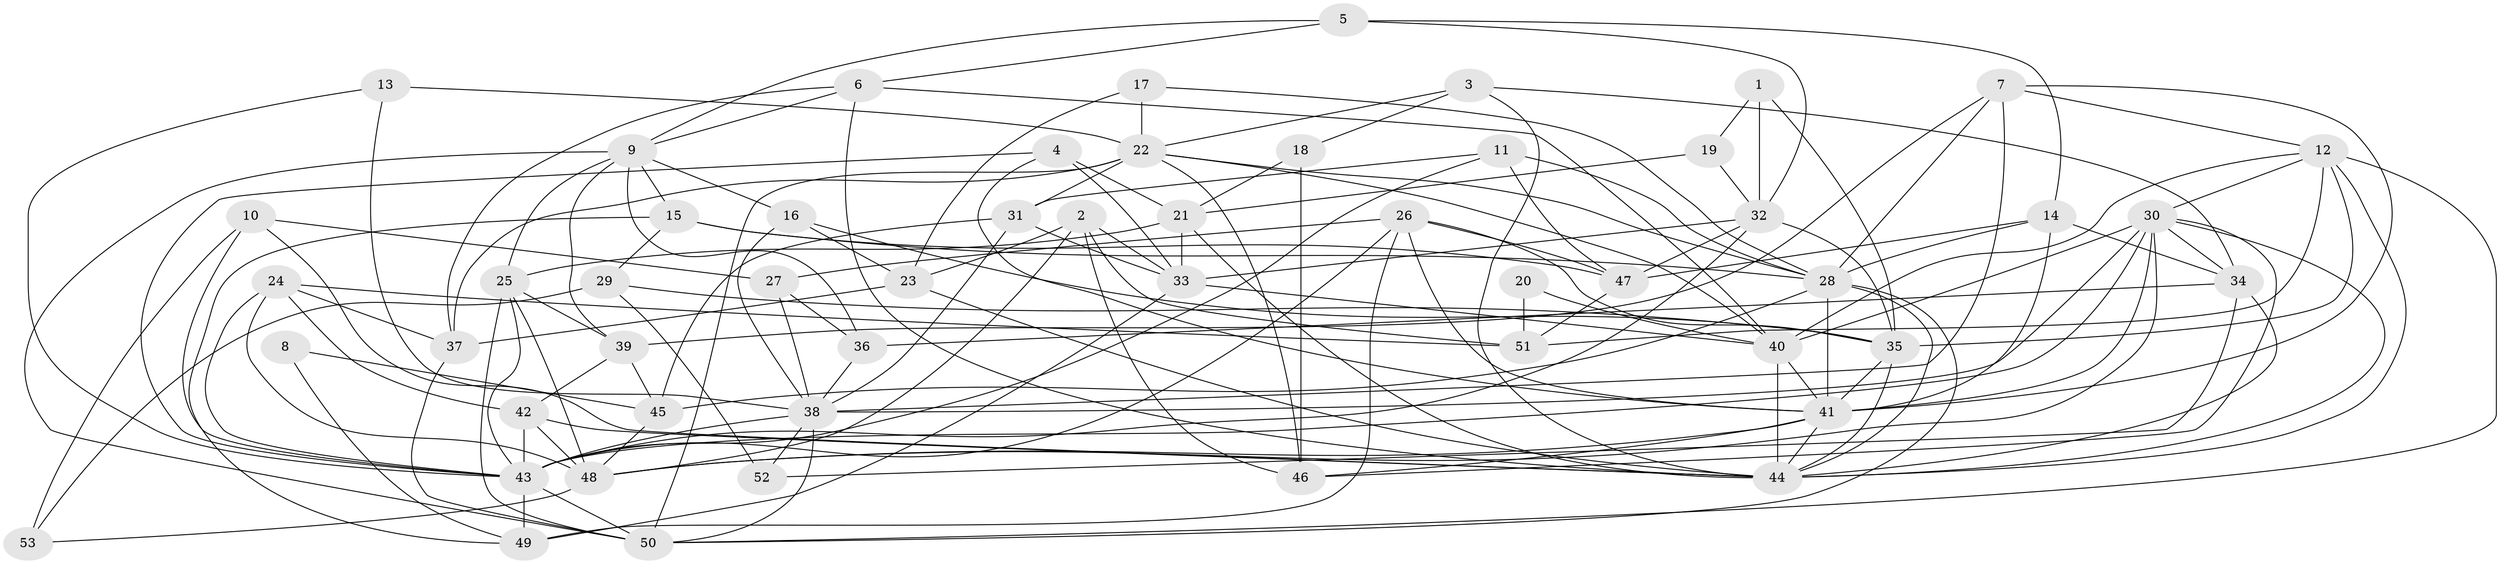 // original degree distribution, {4: 0.29245283018867924, 2: 0.12264150943396226, 3: 0.29245283018867924, 6: 0.10377358490566038, 7: 0.03773584905660377, 5: 0.1320754716981132, 8: 0.009433962264150943, 9: 0.009433962264150943}
// Generated by graph-tools (version 1.1) at 2025/26/03/09/25 03:26:19]
// undirected, 53 vertices, 151 edges
graph export_dot {
graph [start="1"]
  node [color=gray90,style=filled];
  1;
  2;
  3;
  4;
  5;
  6;
  7;
  8;
  9;
  10;
  11;
  12;
  13;
  14;
  15;
  16;
  17;
  18;
  19;
  20;
  21;
  22;
  23;
  24;
  25;
  26;
  27;
  28;
  29;
  30;
  31;
  32;
  33;
  34;
  35;
  36;
  37;
  38;
  39;
  40;
  41;
  42;
  43;
  44;
  45;
  46;
  47;
  48;
  49;
  50;
  51;
  52;
  53;
  1 -- 19 [weight=1.0];
  1 -- 32 [weight=2.0];
  1 -- 35 [weight=1.0];
  2 -- 23 [weight=1.0];
  2 -- 33 [weight=1.0];
  2 -- 46 [weight=1.0];
  2 -- 48 [weight=1.0];
  2 -- 51 [weight=2.0];
  3 -- 18 [weight=1.0];
  3 -- 22 [weight=1.0];
  3 -- 34 [weight=1.0];
  3 -- 44 [weight=1.0];
  4 -- 21 [weight=1.0];
  4 -- 33 [weight=1.0];
  4 -- 41 [weight=1.0];
  4 -- 43 [weight=1.0];
  5 -- 6 [weight=1.0];
  5 -- 9 [weight=1.0];
  5 -- 14 [weight=1.0];
  5 -- 32 [weight=1.0];
  6 -- 9 [weight=1.0];
  6 -- 37 [weight=1.0];
  6 -- 40 [weight=1.0];
  6 -- 44 [weight=1.0];
  7 -- 12 [weight=1.0];
  7 -- 28 [weight=1.0];
  7 -- 38 [weight=1.0];
  7 -- 39 [weight=1.0];
  7 -- 41 [weight=1.0];
  8 -- 45 [weight=1.0];
  8 -- 49 [weight=1.0];
  9 -- 15 [weight=1.0];
  9 -- 16 [weight=1.0];
  9 -- 25 [weight=1.0];
  9 -- 36 [weight=1.0];
  9 -- 39 [weight=1.0];
  9 -- 50 [weight=1.0];
  10 -- 27 [weight=1.0];
  10 -- 43 [weight=1.0];
  10 -- 44 [weight=1.0];
  10 -- 53 [weight=1.0];
  11 -- 28 [weight=1.0];
  11 -- 31 [weight=1.0];
  11 -- 43 [weight=1.0];
  11 -- 47 [weight=2.0];
  12 -- 30 [weight=1.0];
  12 -- 35 [weight=1.0];
  12 -- 40 [weight=1.0];
  12 -- 44 [weight=1.0];
  12 -- 50 [weight=1.0];
  12 -- 51 [weight=1.0];
  13 -- 22 [weight=1.0];
  13 -- 38 [weight=1.0];
  13 -- 43 [weight=1.0];
  14 -- 28 [weight=1.0];
  14 -- 34 [weight=1.0];
  14 -- 41 [weight=1.0];
  14 -- 47 [weight=1.0];
  15 -- 28 [weight=1.0];
  15 -- 29 [weight=1.0];
  15 -- 47 [weight=1.0];
  15 -- 49 [weight=1.0];
  16 -- 23 [weight=1.0];
  16 -- 35 [weight=1.0];
  16 -- 38 [weight=1.0];
  17 -- 22 [weight=1.0];
  17 -- 23 [weight=1.0];
  17 -- 28 [weight=1.0];
  18 -- 21 [weight=1.0];
  18 -- 46 [weight=1.0];
  19 -- 21 [weight=1.0];
  19 -- 32 [weight=1.0];
  20 -- 40 [weight=2.0];
  20 -- 51 [weight=1.0];
  21 -- 25 [weight=1.0];
  21 -- 33 [weight=1.0];
  21 -- 44 [weight=1.0];
  22 -- 28 [weight=1.0];
  22 -- 31 [weight=1.0];
  22 -- 37 [weight=1.0];
  22 -- 40 [weight=1.0];
  22 -- 46 [weight=1.0];
  22 -- 50 [weight=1.0];
  23 -- 37 [weight=1.0];
  23 -- 44 [weight=1.0];
  24 -- 37 [weight=1.0];
  24 -- 42 [weight=1.0];
  24 -- 43 [weight=1.0];
  24 -- 48 [weight=2.0];
  24 -- 51 [weight=1.0];
  25 -- 39 [weight=1.0];
  25 -- 43 [weight=1.0];
  25 -- 48 [weight=1.0];
  25 -- 50 [weight=1.0];
  26 -- 27 [weight=1.0];
  26 -- 35 [weight=1.0];
  26 -- 41 [weight=1.0];
  26 -- 43 [weight=1.0];
  26 -- 47 [weight=1.0];
  26 -- 49 [weight=1.0];
  27 -- 36 [weight=1.0];
  27 -- 38 [weight=1.0];
  28 -- 41 [weight=2.0];
  28 -- 44 [weight=1.0];
  28 -- 45 [weight=1.0];
  28 -- 50 [weight=1.0];
  29 -- 35 [weight=1.0];
  29 -- 52 [weight=1.0];
  29 -- 53 [weight=1.0];
  30 -- 34 [weight=1.0];
  30 -- 38 [weight=1.0];
  30 -- 40 [weight=1.0];
  30 -- 41 [weight=1.0];
  30 -- 43 [weight=1.0];
  30 -- 44 [weight=1.0];
  30 -- 46 [weight=1.0];
  30 -- 48 [weight=1.0];
  31 -- 33 [weight=1.0];
  31 -- 38 [weight=1.0];
  31 -- 45 [weight=1.0];
  32 -- 33 [weight=1.0];
  32 -- 35 [weight=1.0];
  32 -- 43 [weight=1.0];
  32 -- 47 [weight=1.0];
  33 -- 40 [weight=1.0];
  33 -- 49 [weight=1.0];
  34 -- 36 [weight=1.0];
  34 -- 44 [weight=1.0];
  34 -- 52 [weight=1.0];
  35 -- 41 [weight=1.0];
  35 -- 44 [weight=1.0];
  36 -- 38 [weight=1.0];
  37 -- 50 [weight=1.0];
  38 -- 43 [weight=1.0];
  38 -- 50 [weight=1.0];
  38 -- 52 [weight=1.0];
  39 -- 42 [weight=1.0];
  39 -- 45 [weight=1.0];
  40 -- 41 [weight=1.0];
  40 -- 44 [weight=1.0];
  41 -- 44 [weight=1.0];
  41 -- 46 [weight=1.0];
  41 -- 48 [weight=1.0];
  42 -- 43 [weight=1.0];
  42 -- 44 [weight=1.0];
  42 -- 48 [weight=1.0];
  43 -- 49 [weight=1.0];
  43 -- 50 [weight=1.0];
  45 -- 48 [weight=1.0];
  47 -- 51 [weight=1.0];
  48 -- 53 [weight=1.0];
}
